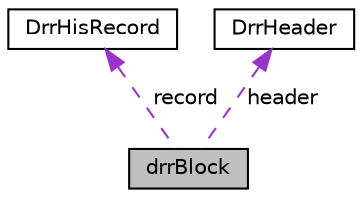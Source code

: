digraph "drrBlock"
{
  edge [fontname="Helvetica",fontsize="10",labelfontname="Helvetica",labelfontsize="10"];
  node [fontname="Helvetica",fontsize="10",shape=record];
  Node1 [label="drrBlock",height=0.2,width=0.4,color="black", fillcolor="grey75", style="filled", fontcolor="black"];
  Node2 -> Node1 [dir="back",color="darkorchid3",fontsize="10",style="dashed",label=" record" ,fontname="Helvetica"];
  Node2 [label="DrrHisRecord",height=0.2,width=0.4,color="black", fillcolor="white", style="filled",URL="$d3/d28/struct_drr_his_record.html"];
  Node3 -> Node1 [dir="back",color="darkorchid3",fontsize="10",style="dashed",label=" header" ,fontname="Helvetica"];
  Node3 [label="DrrHeader",height=0.2,width=0.4,color="black", fillcolor="white", style="filled",URL="$dc/dba/struct_drr_header.html"];
}
